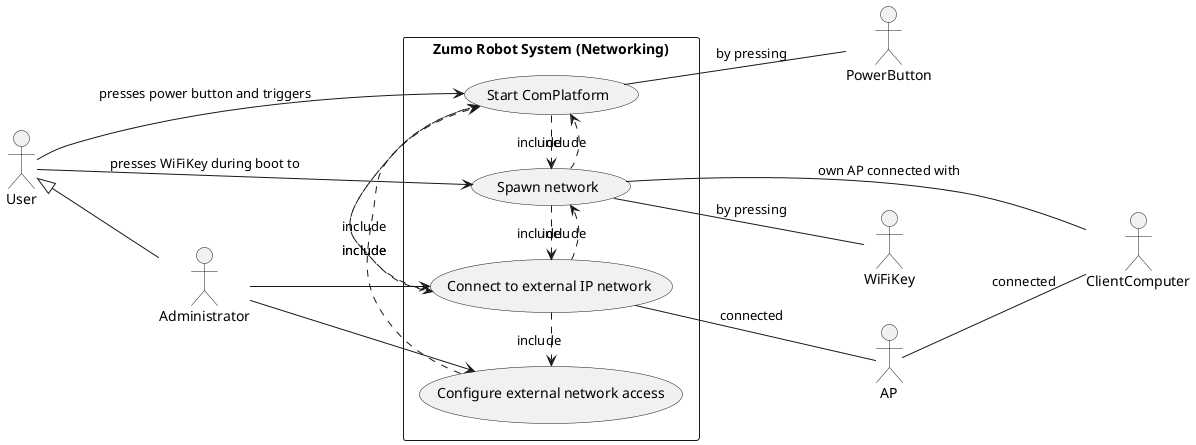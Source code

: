 @startuml
left to right direction

' Define the actors
actor Administrator
actor ClientComputer
actor WiFiKey
actor PowerButton
actor AP

' Define the inheritance between base and specialized users
User <|-- Administrator

' Define the system border
rectangle "Zumo Robot System (Networking)" {
 
 ' Define the use cases
 usecase "Start ComPlatform" as activate
 usecase "Configure external network access" as config
 usecase "Spawn network" as spawn
 usecase "Connect to external IP network" as extConn

 activate .> spawn : include
 spawn .> activate : include
 activate .> extConn: include
 spawn .> extConn : include
 extConn .> spawn : include
 extConn.> config: include
 extConn .> activate : include
 config .> activate : include

 ' Define the primary actor-use case relationships
 User --> activate : "presses power button and triggers"
 Administrator --> config
 Administrator --> extConn
 User --> spawn : "presses WiFiKey during boot to"

' Define the secondary actor-use-case relationships
 spawn -- WiFiKey : "by pressing"
 spawn -- ClientComputer : "own AP connected with"
 activate -- PowerButton : "by pressing"
 extConn -- AP : "connected"
 AP -- ClientComputer : "connected"
}
@enduml